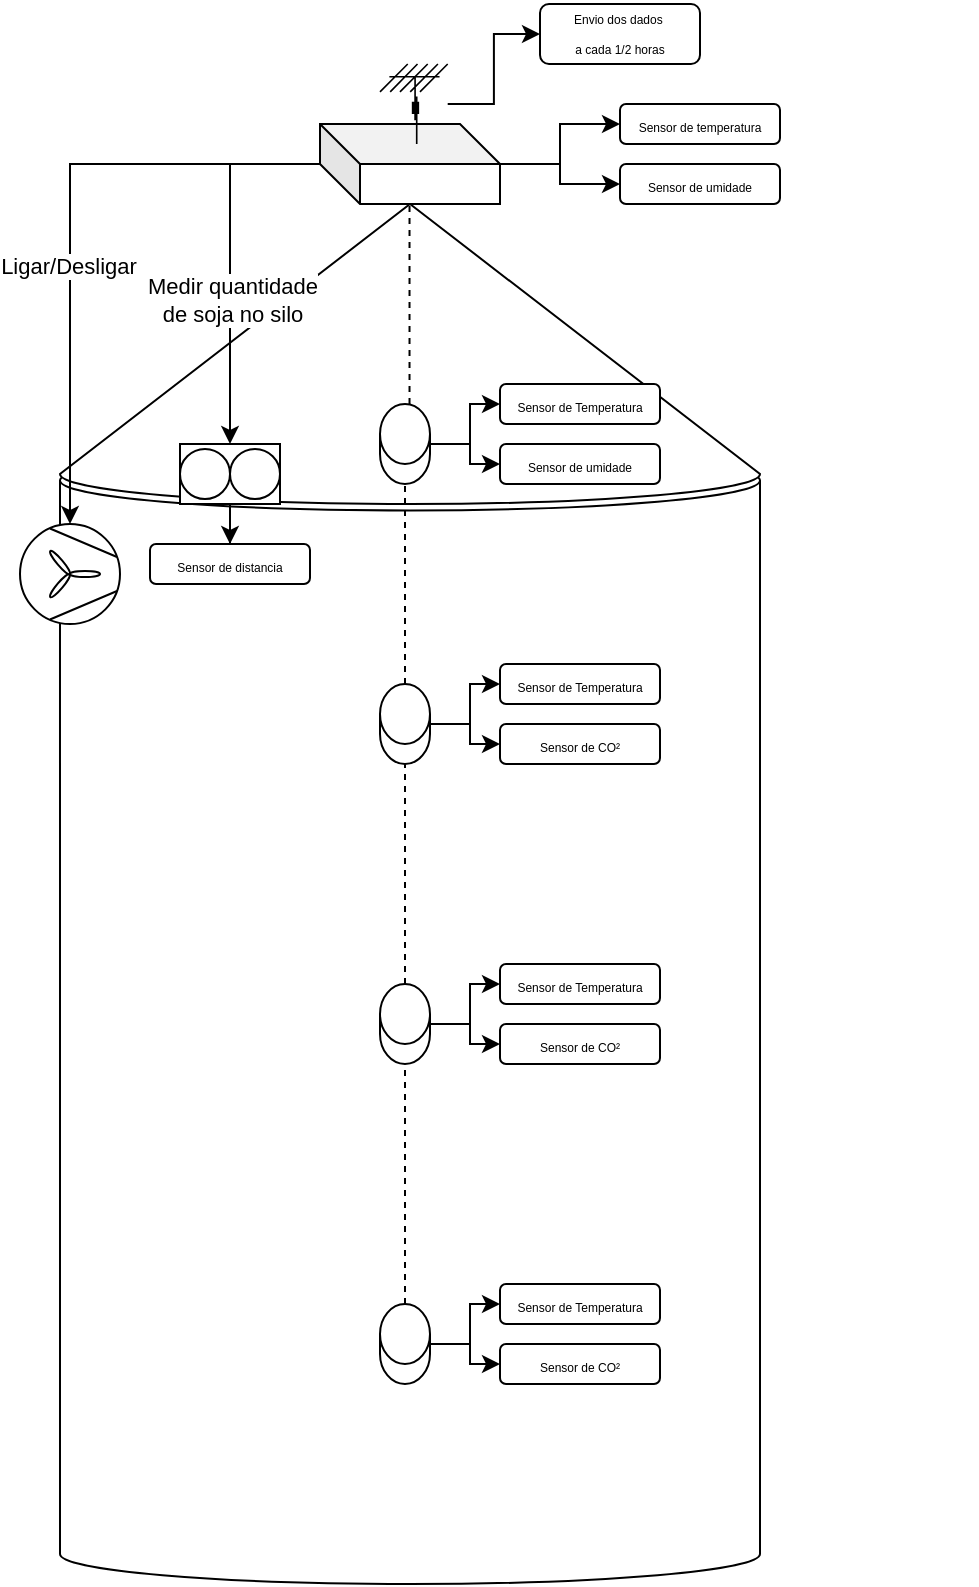 <mxfile version="28.1.1">
  <diagram name="Página-1" id="TJ4nT0h9HjxDRDoaY-5d">
    <mxGraphModel dx="707" dy="457" grid="1" gridSize="10" guides="1" tooltips="1" connect="1" arrows="1" fold="1" page="1" pageScale="1" pageWidth="827" pageHeight="1169" math="0" shadow="0">
      <root>
        <mxCell id="0" />
        <mxCell id="1" parent="0" />
        <mxCell id="yNbAu9kG1PuM64bE2odm-4" value="" style="group" parent="1" vertex="1" connectable="0">
          <mxGeometry x="290" y="240" width="458" height="690" as="geometry" />
        </mxCell>
        <mxCell id="yNbAu9kG1PuM64bE2odm-3" value="" style="shape=cylinder3;whiteSpace=wrap;html=1;boundedLbl=1;backgroundOutline=1;size=15;" parent="yNbAu9kG1PuM64bE2odm-4" vertex="1">
          <mxGeometry y="123.214" width="350.0" height="566.786" as="geometry" />
        </mxCell>
        <mxCell id="yNbAu9kG1PuM64bE2odm-2" value="" style="verticalLabelPosition=bottom;verticalAlign=top;html=1;shape=mxgraph.basic.cone2;dx=0.5;dy=0.9;" parent="yNbAu9kG1PuM64bE2odm-4" vertex="1">
          <mxGeometry width="350" height="150" as="geometry" />
        </mxCell>
        <mxCell id="yNbAu9kG1PuM64bE2odm-17" value="" style="group" parent="yNbAu9kG1PuM64bE2odm-4" vertex="1" connectable="0">
          <mxGeometry x="160" y="230" width="140" height="50" as="geometry" />
        </mxCell>
        <mxCell id="yNbAu9kG1PuM64bE2odm-14" style="edgeStyle=orthogonalEdgeStyle;rounded=0;orthogonalLoop=1;jettySize=auto;html=1;entryX=0;entryY=0.5;entryDx=0;entryDy=0;" parent="yNbAu9kG1PuM64bE2odm-17" source="yNbAu9kG1PuM64bE2odm-12" target="yNbAu9kG1PuM64bE2odm-13" edge="1">
          <mxGeometry relative="1" as="geometry" />
        </mxCell>
        <mxCell id="yNbAu9kG1PuM64bE2odm-12" value="" style="shape=cylinder3;whiteSpace=wrap;html=1;boundedLbl=1;backgroundOutline=1;size=15;" parent="yNbAu9kG1PuM64bE2odm-17" vertex="1">
          <mxGeometry y="10" width="25" height="40" as="geometry" />
        </mxCell>
        <mxCell id="yNbAu9kG1PuM64bE2odm-13" value="&lt;font style=&quot;font-size: 6px;&quot;&gt;Sensor de Temperatura&lt;/font&gt;" style="rounded=1;whiteSpace=wrap;html=1;" parent="yNbAu9kG1PuM64bE2odm-17" vertex="1">
          <mxGeometry x="60" width="80" height="20" as="geometry" />
        </mxCell>
        <mxCell id="yNbAu9kG1PuM64bE2odm-15" value="&lt;font style=&quot;font-size: 6px;&quot;&gt;Sensor de CO²&lt;/font&gt;" style="rounded=1;whiteSpace=wrap;html=1;" parent="yNbAu9kG1PuM64bE2odm-17" vertex="1">
          <mxGeometry x="60" y="30" width="80" height="20" as="geometry" />
        </mxCell>
        <mxCell id="yNbAu9kG1PuM64bE2odm-16" style="edgeStyle=orthogonalEdgeStyle;rounded=0;orthogonalLoop=1;jettySize=auto;html=1;" parent="yNbAu9kG1PuM64bE2odm-17" source="yNbAu9kG1PuM64bE2odm-12" target="yNbAu9kG1PuM64bE2odm-15" edge="1">
          <mxGeometry relative="1" as="geometry">
            <mxPoint x="45" y="20" as="sourcePoint" />
            <mxPoint x="70" y="20" as="targetPoint" />
          </mxGeometry>
        </mxCell>
        <mxCell id="yNbAu9kG1PuM64bE2odm-18" value="" style="group" parent="yNbAu9kG1PuM64bE2odm-4" vertex="1" connectable="0">
          <mxGeometry x="160" y="380" width="140" height="50" as="geometry" />
        </mxCell>
        <mxCell id="yNbAu9kG1PuM64bE2odm-19" style="edgeStyle=orthogonalEdgeStyle;rounded=0;orthogonalLoop=1;jettySize=auto;html=1;entryX=0;entryY=0.5;entryDx=0;entryDy=0;" parent="yNbAu9kG1PuM64bE2odm-18" source="yNbAu9kG1PuM64bE2odm-20" target="yNbAu9kG1PuM64bE2odm-21" edge="1">
          <mxGeometry relative="1" as="geometry" />
        </mxCell>
        <mxCell id="yNbAu9kG1PuM64bE2odm-20" value="" style="shape=cylinder3;whiteSpace=wrap;html=1;boundedLbl=1;backgroundOutline=1;size=15;" parent="yNbAu9kG1PuM64bE2odm-18" vertex="1">
          <mxGeometry y="10" width="25" height="40" as="geometry" />
        </mxCell>
        <mxCell id="yNbAu9kG1PuM64bE2odm-21" value="&lt;font style=&quot;font-size: 6px;&quot;&gt;Sensor de Temperatura&lt;/font&gt;" style="rounded=1;whiteSpace=wrap;html=1;" parent="yNbAu9kG1PuM64bE2odm-18" vertex="1">
          <mxGeometry x="60" width="80" height="20" as="geometry" />
        </mxCell>
        <mxCell id="yNbAu9kG1PuM64bE2odm-22" value="&lt;font style=&quot;font-size: 6px;&quot;&gt;Sensor de CO²&lt;/font&gt;" style="rounded=1;whiteSpace=wrap;html=1;" parent="yNbAu9kG1PuM64bE2odm-18" vertex="1">
          <mxGeometry x="60" y="30" width="80" height="20" as="geometry" />
        </mxCell>
        <mxCell id="yNbAu9kG1PuM64bE2odm-23" style="edgeStyle=orthogonalEdgeStyle;rounded=0;orthogonalLoop=1;jettySize=auto;html=1;" parent="yNbAu9kG1PuM64bE2odm-18" source="yNbAu9kG1PuM64bE2odm-20" target="yNbAu9kG1PuM64bE2odm-22" edge="1">
          <mxGeometry relative="1" as="geometry">
            <mxPoint x="45" y="20" as="sourcePoint" />
            <mxPoint x="70" y="20" as="targetPoint" />
          </mxGeometry>
        </mxCell>
        <mxCell id="yNbAu9kG1PuM64bE2odm-24" value="" style="endArrow=none;dashed=1;html=1;rounded=0;" parent="yNbAu9kG1PuM64bE2odm-4" source="yNbAu9kG1PuM64bE2odm-20" target="yNbAu9kG1PuM64bE2odm-12" edge="1">
          <mxGeometry width="50" height="50" relative="1" as="geometry">
            <mxPoint x="183" y="250" as="sourcePoint" />
            <mxPoint x="185.522" y="17" as="targetPoint" />
          </mxGeometry>
        </mxCell>
        <mxCell id="yNbAu9kG1PuM64bE2odm-25" value="" style="group" parent="yNbAu9kG1PuM64bE2odm-4" vertex="1" connectable="0">
          <mxGeometry x="160" y="540" width="140" height="50" as="geometry" />
        </mxCell>
        <mxCell id="yNbAu9kG1PuM64bE2odm-26" style="edgeStyle=orthogonalEdgeStyle;rounded=0;orthogonalLoop=1;jettySize=auto;html=1;entryX=0;entryY=0.5;entryDx=0;entryDy=0;" parent="yNbAu9kG1PuM64bE2odm-25" source="yNbAu9kG1PuM64bE2odm-27" target="yNbAu9kG1PuM64bE2odm-28" edge="1">
          <mxGeometry relative="1" as="geometry" />
        </mxCell>
        <mxCell id="yNbAu9kG1PuM64bE2odm-27" value="" style="shape=cylinder3;whiteSpace=wrap;html=1;boundedLbl=1;backgroundOutline=1;size=15;" parent="yNbAu9kG1PuM64bE2odm-25" vertex="1">
          <mxGeometry y="10" width="25" height="40" as="geometry" />
        </mxCell>
        <mxCell id="yNbAu9kG1PuM64bE2odm-28" value="&lt;font style=&quot;font-size: 6px;&quot;&gt;Sensor de Temperatura&lt;/font&gt;" style="rounded=1;whiteSpace=wrap;html=1;" parent="yNbAu9kG1PuM64bE2odm-25" vertex="1">
          <mxGeometry x="60" width="80" height="20" as="geometry" />
        </mxCell>
        <mxCell id="yNbAu9kG1PuM64bE2odm-29" value="&lt;font style=&quot;font-size: 6px;&quot;&gt;Sensor de CO²&lt;/font&gt;" style="rounded=1;whiteSpace=wrap;html=1;" parent="yNbAu9kG1PuM64bE2odm-25" vertex="1">
          <mxGeometry x="60" y="30" width="80" height="20" as="geometry" />
        </mxCell>
        <mxCell id="yNbAu9kG1PuM64bE2odm-30" style="edgeStyle=orthogonalEdgeStyle;rounded=0;orthogonalLoop=1;jettySize=auto;html=1;" parent="yNbAu9kG1PuM64bE2odm-25" source="yNbAu9kG1PuM64bE2odm-27" target="yNbAu9kG1PuM64bE2odm-29" edge="1">
          <mxGeometry relative="1" as="geometry">
            <mxPoint x="45" y="20" as="sourcePoint" />
            <mxPoint x="70" y="20" as="targetPoint" />
          </mxGeometry>
        </mxCell>
        <mxCell id="yNbAu9kG1PuM64bE2odm-31" value="" style="endArrow=none;dashed=1;html=1;rounded=0;entryX=0.5;entryY=1;entryDx=0;entryDy=0;entryPerimeter=0;" parent="yNbAu9kG1PuM64bE2odm-4" source="yNbAu9kG1PuM64bE2odm-27" target="yNbAu9kG1PuM64bE2odm-20" edge="1">
          <mxGeometry width="50" height="50" relative="1" as="geometry">
            <mxPoint x="183" y="410" as="sourcePoint" />
            <mxPoint x="181.25" y="430" as="targetPoint" />
          </mxGeometry>
        </mxCell>
        <mxCell id="yNbAu9kG1PuM64bE2odm-38" value="" style="verticalLabelPosition=bottom;outlineConnect=0;align=center;dashed=0;html=1;verticalAlign=top;shape=mxgraph.pid2misc.fan;fanType=common" parent="yNbAu9kG1PuM64bE2odm-4" vertex="1">
          <mxGeometry x="-20" y="160" width="50" height="50" as="geometry" />
        </mxCell>
        <mxCell id="yNbAu9kG1PuM64bE2odm-53" style="edgeStyle=orthogonalEdgeStyle;rounded=0;orthogonalLoop=1;jettySize=auto;html=1;" parent="yNbAu9kG1PuM64bE2odm-4" source="yNbAu9kG1PuM64bE2odm-46" target="yNbAu9kG1PuM64bE2odm-52" edge="1">
          <mxGeometry relative="1" as="geometry" />
        </mxCell>
        <mxCell id="yNbAu9kG1PuM64bE2odm-46" value="" style="verticalLabelPosition=bottom;align=center;outlineConnect=0;dashed=0;html=1;verticalAlign=top;shape=mxgraph.pid.flow_sensors.positive_displacement;" parent="yNbAu9kG1PuM64bE2odm-4" vertex="1">
          <mxGeometry x="60" y="120" width="50" height="30" as="geometry" />
        </mxCell>
        <mxCell id="yNbAu9kG1PuM64bE2odm-52" value="&lt;font style=&quot;font-size: 6px;&quot;&gt;Sensor de distancia&lt;/font&gt;" style="rounded=1;whiteSpace=wrap;html=1;" parent="yNbAu9kG1PuM64bE2odm-4" vertex="1">
          <mxGeometry x="45" y="170" width="80" height="20" as="geometry" />
        </mxCell>
        <mxCell id="yNbAu9kG1PuM64bE2odm-32" value="" style="group" parent="yNbAu9kG1PuM64bE2odm-4" vertex="1" connectable="0">
          <mxGeometry x="160" y="90" width="140" height="50" as="geometry" />
        </mxCell>
        <mxCell id="yNbAu9kG1PuM64bE2odm-33" style="edgeStyle=orthogonalEdgeStyle;rounded=0;orthogonalLoop=1;jettySize=auto;html=1;entryX=0;entryY=0.5;entryDx=0;entryDy=0;" parent="yNbAu9kG1PuM64bE2odm-32" source="yNbAu9kG1PuM64bE2odm-34" target="yNbAu9kG1PuM64bE2odm-35" edge="1">
          <mxGeometry relative="1" as="geometry" />
        </mxCell>
        <mxCell id="yNbAu9kG1PuM64bE2odm-34" value="" style="shape=cylinder3;whiteSpace=wrap;html=1;boundedLbl=1;backgroundOutline=1;size=15;" parent="yNbAu9kG1PuM64bE2odm-32" vertex="1">
          <mxGeometry y="10" width="25" height="40" as="geometry" />
        </mxCell>
        <mxCell id="yNbAu9kG1PuM64bE2odm-35" value="&lt;font style=&quot;font-size: 6px;&quot;&gt;Sensor de Temperatura&lt;/font&gt;" style="rounded=1;whiteSpace=wrap;html=1;" parent="yNbAu9kG1PuM64bE2odm-32" vertex="1">
          <mxGeometry x="60" width="80" height="20" as="geometry" />
        </mxCell>
        <mxCell id="yNbAu9kG1PuM64bE2odm-36" value="&lt;font style=&quot;font-size: 6px;&quot;&gt;Sensor de umidade&lt;/font&gt;" style="rounded=1;whiteSpace=wrap;html=1;" parent="yNbAu9kG1PuM64bE2odm-32" vertex="1">
          <mxGeometry x="60" y="30" width="80" height="20" as="geometry" />
        </mxCell>
        <mxCell id="yNbAu9kG1PuM64bE2odm-37" style="edgeStyle=orthogonalEdgeStyle;rounded=0;orthogonalLoop=1;jettySize=auto;html=1;" parent="yNbAu9kG1PuM64bE2odm-32" source="yNbAu9kG1PuM64bE2odm-34" target="yNbAu9kG1PuM64bE2odm-36" edge="1">
          <mxGeometry relative="1" as="geometry">
            <mxPoint x="45" y="20" as="sourcePoint" />
            <mxPoint x="70" y="20" as="targetPoint" />
          </mxGeometry>
        </mxCell>
        <mxCell id="yNbAu9kG1PuM64bE2odm-11" value="" style="endArrow=none;dashed=1;html=1;rounded=0;entryX=0.5;entryY=1;entryDx=0;entryDy=0;entryPerimeter=0;" parent="yNbAu9kG1PuM64bE2odm-4" source="yNbAu9kG1PuM64bE2odm-12" target="yNbAu9kG1PuM64bE2odm-34" edge="1">
          <mxGeometry width="50" height="50" relative="1" as="geometry">
            <mxPoint x="180" y="650.2" as="sourcePoint" />
            <mxPoint x="175.522" y="7" as="targetPoint" />
          </mxGeometry>
        </mxCell>
        <mxCell id="yNbAu9kG1PuM64bE2odm-55" value="" style="endArrow=none;dashed=1;html=1;rounded=0;entryX=0.5;entryY=1;entryDx=0;entryDy=0;entryPerimeter=0;" parent="yNbAu9kG1PuM64bE2odm-4" edge="1">
          <mxGeometry width="50" height="50" relative="1" as="geometry">
            <mxPoint x="174.76" y="100" as="sourcePoint" />
            <mxPoint x="174.76" as="targetPoint" />
          </mxGeometry>
        </mxCell>
        <mxCell id="yNbAu9kG1PuM64bE2odm-10" value="" style="group" parent="1" vertex="1" connectable="0">
          <mxGeometry x="420" y="190" width="230" height="50" as="geometry" />
        </mxCell>
        <mxCell id="yNbAu9kG1PuM64bE2odm-5" style="edgeStyle=orthogonalEdgeStyle;rounded=0;orthogonalLoop=1;jettySize=auto;html=1;entryX=0;entryY=0.5;entryDx=0;entryDy=0;" parent="yNbAu9kG1PuM64bE2odm-10" source="yNbAu9kG1PuM64bE2odm-1" target="yNbAu9kG1PuM64bE2odm-7" edge="1">
          <mxGeometry relative="1" as="geometry">
            <mxPoint x="160" y="10" as="targetPoint" />
          </mxGeometry>
        </mxCell>
        <mxCell id="yNbAu9kG1PuM64bE2odm-1" value="" style="shape=cube;whiteSpace=wrap;html=1;boundedLbl=1;backgroundOutline=1;darkOpacity=0.05;darkOpacity2=0.1;" parent="yNbAu9kG1PuM64bE2odm-10" vertex="1">
          <mxGeometry y="10" width="90" height="40" as="geometry" />
        </mxCell>
        <mxCell id="yNbAu9kG1PuM64bE2odm-7" value="&lt;font style=&quot;font-size: 6px;&quot;&gt;Sensor de temperatura&lt;/font&gt;" style="rounded=1;whiteSpace=wrap;html=1;" parent="yNbAu9kG1PuM64bE2odm-10" vertex="1">
          <mxGeometry x="150" width="80" height="20" as="geometry" />
        </mxCell>
        <mxCell id="yNbAu9kG1PuM64bE2odm-8" value="&lt;font style=&quot;font-size: 6px;&quot;&gt;Sensor de umidade&lt;/font&gt;" style="rounded=1;whiteSpace=wrap;html=1;" parent="yNbAu9kG1PuM64bE2odm-10" vertex="1">
          <mxGeometry x="150" y="30" width="80" height="20" as="geometry" />
        </mxCell>
        <mxCell id="yNbAu9kG1PuM64bE2odm-9" style="edgeStyle=orthogonalEdgeStyle;rounded=0;orthogonalLoop=1;jettySize=auto;html=1;exitX=0;exitY=0;exitDx=90;exitDy=20;exitPerimeter=0;" parent="yNbAu9kG1PuM64bE2odm-10" source="yNbAu9kG1PuM64bE2odm-1" target="yNbAu9kG1PuM64bE2odm-8" edge="1">
          <mxGeometry relative="1" as="geometry">
            <mxPoint x="160" y="20" as="targetPoint" />
            <mxPoint x="100" y="40" as="sourcePoint" />
          </mxGeometry>
        </mxCell>
        <mxCell id="yNbAu9kG1PuM64bE2odm-39" style="edgeStyle=orthogonalEdgeStyle;rounded=0;orthogonalLoop=1;jettySize=auto;html=1;" parent="1" source="yNbAu9kG1PuM64bE2odm-1" target="yNbAu9kG1PuM64bE2odm-38" edge="1">
          <mxGeometry relative="1" as="geometry" />
        </mxCell>
        <mxCell id="yNbAu9kG1PuM64bE2odm-40" value="Ligar/Desligar" style="edgeLabel;html=1;align=center;verticalAlign=middle;resizable=0;points=[];" parent="yNbAu9kG1PuM64bE2odm-39" vertex="1" connectable="0">
          <mxGeometry x="0.15" y="-1" relative="1" as="geometry">
            <mxPoint as="offset" />
          </mxGeometry>
        </mxCell>
        <mxCell id="yNbAu9kG1PuM64bE2odm-44" value="" style="edgeStyle=orthogonalEdgeStyle;rounded=0;orthogonalLoop=1;jettySize=auto;html=1;entryX=0;entryY=0.5;entryDx=0;entryDy=0;" parent="1" source="yNbAu9kG1PuM64bE2odm-42" target="yNbAu9kG1PuM64bE2odm-45" edge="1">
          <mxGeometry relative="1" as="geometry">
            <mxPoint x="466.897" y="100" as="targetPoint" />
          </mxGeometry>
        </mxCell>
        <mxCell id="yNbAu9kG1PuM64bE2odm-42" value="" style="shape=mxgraph.cisco.wireless.antenna;html=1;pointerEvents=1;dashed=0;fillColor=#036897;strokeColor=#ffffff;strokeWidth=2;verticalLabelPosition=bottom;verticalAlign=top;align=center;outlineConnect=0;" parent="1" vertex="1">
          <mxGeometry x="450" y="170" width="33.85" height="40" as="geometry" />
        </mxCell>
        <mxCell id="yNbAu9kG1PuM64bE2odm-45" value="&lt;font style=&quot;font-size: 6px;&quot;&gt;Envio dos dados&amp;nbsp;&lt;/font&gt;&lt;div&gt;&lt;font style=&quot;font-size: 6px;&quot;&gt;a cada 1/2 horas&lt;/font&gt;&lt;/div&gt;" style="rounded=1;whiteSpace=wrap;html=1;spacingTop=-5;" parent="1" vertex="1">
          <mxGeometry x="530" y="140" width="80" height="30" as="geometry" />
        </mxCell>
        <mxCell id="yNbAu9kG1PuM64bE2odm-48" style="edgeStyle=orthogonalEdgeStyle;rounded=0;orthogonalLoop=1;jettySize=auto;html=1;" parent="1" source="yNbAu9kG1PuM64bE2odm-1" target="yNbAu9kG1PuM64bE2odm-46" edge="1">
          <mxGeometry relative="1" as="geometry" />
        </mxCell>
        <mxCell id="yNbAu9kG1PuM64bE2odm-54" value="Medir quantidade&lt;div&gt;de soja no silo&lt;/div&gt;" style="edgeLabel;html=1;align=center;verticalAlign=middle;resizable=0;points=[];" parent="yNbAu9kG1PuM64bE2odm-48" vertex="1" connectable="0">
          <mxGeometry x="0.215" y="1" relative="1" as="geometry">
            <mxPoint as="offset" />
          </mxGeometry>
        </mxCell>
      </root>
    </mxGraphModel>
  </diagram>
</mxfile>
